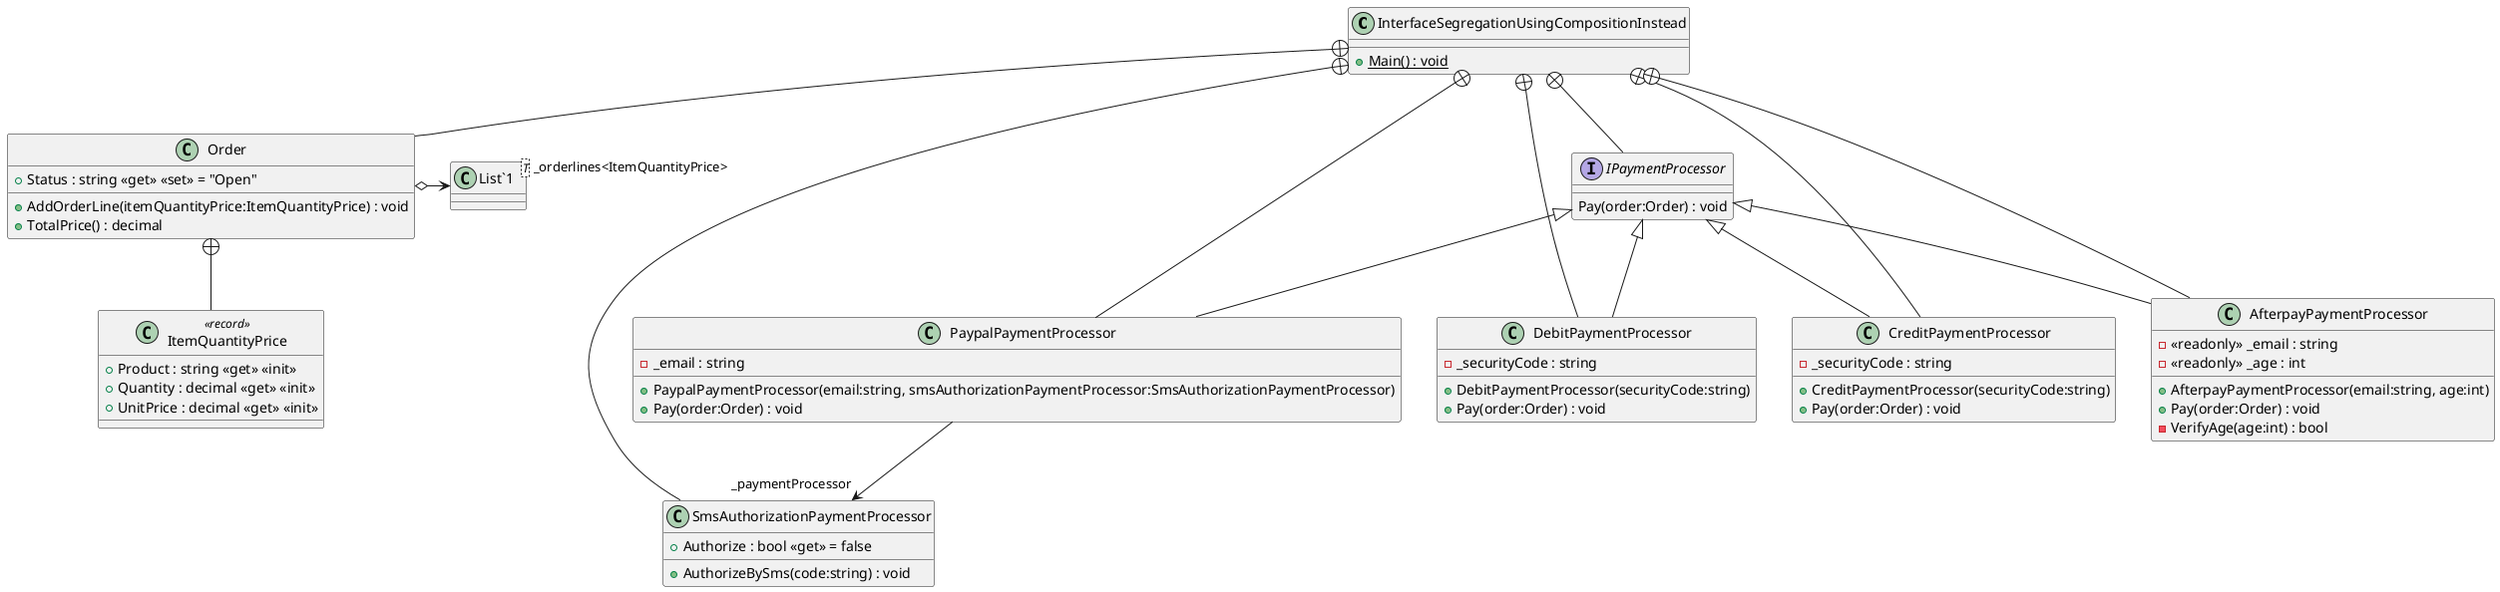 @startuml
class InterfaceSegregationUsingCompositionInstead {
    + {static} Main() : void
}
class SmsAuthorizationPaymentProcessor {
    + Authorize : bool <<get>> = false
    + AuthorizeBySms(code:string) : void
}
class Order {
    + Status : string <<get>> <<set>> = "Open"
    + AddOrderLine(itemQuantityPrice:ItemQuantityPrice) : void
    + TotalPrice() : decimal
}
interface IPaymentProcessor {
    Pay(order:Order) : void
}
class DebitPaymentProcessor {
    - _securityCode : string
    + DebitPaymentProcessor(securityCode:string)
    + Pay(order:Order) : void
}
class CreditPaymentProcessor {
    - _securityCode : string
    + CreditPaymentProcessor(securityCode:string)
    + Pay(order:Order) : void
}
class PaypalPaymentProcessor {
    - _email : string
    + PaypalPaymentProcessor(email:string, smsAuthorizationPaymentProcessor:SmsAuthorizationPaymentProcessor)
    + Pay(order:Order) : void
}
class AfterpayPaymentProcessor {
    - <<readonly>> _email : string
    - <<readonly>> _age : int
    + AfterpayPaymentProcessor(email:string, age:int)
    + Pay(order:Order) : void
    - VerifyAge(age:int) : bool
}
class ItemQuantityPrice <<record>> {
    + Product : string <<get>> <<init>>
    + Quantity : decimal <<get>> <<init>>
    + UnitPrice : decimal <<get>> <<init>>
}
class "List`1"<T> {
}
InterfaceSegregationUsingCompositionInstead +-- SmsAuthorizationPaymentProcessor
InterfaceSegregationUsingCompositionInstead +-- Order
Order o-> "_orderlines<ItemQuantityPrice>" "List`1"
InterfaceSegregationUsingCompositionInstead +-- IPaymentProcessor
InterfaceSegregationUsingCompositionInstead +-- DebitPaymentProcessor
IPaymentProcessor <|-- DebitPaymentProcessor
InterfaceSegregationUsingCompositionInstead +-- CreditPaymentProcessor
IPaymentProcessor <|-- CreditPaymentProcessor
InterfaceSegregationUsingCompositionInstead +-- PaypalPaymentProcessor
IPaymentProcessor <|-- PaypalPaymentProcessor
PaypalPaymentProcessor --> "_paymentProcessor" SmsAuthorizationPaymentProcessor
InterfaceSegregationUsingCompositionInstead +-- AfterpayPaymentProcessor
IPaymentProcessor <|-- AfterpayPaymentProcessor
Order +-- ItemQuantityPrice
@enduml
